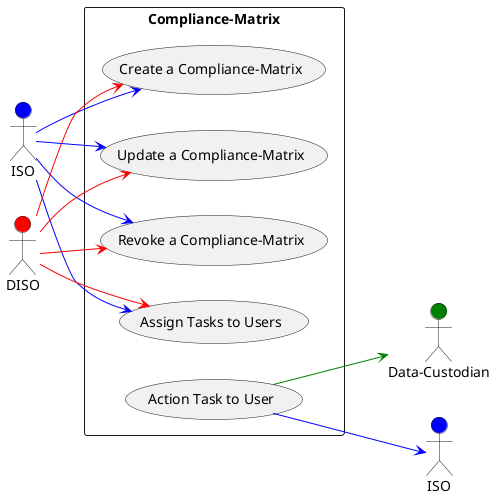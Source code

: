 @startuml
left to right direction
actor "Data-Custodian" as dc #green
actor "ISO" as iso #blue
actor "ISO" as iso2 #blue
actor "DISO" as diso #red
rectangle Compliance-Matrix {
  usecase "Create a Compliance-Matrix" as UC1
  usecase "Update a Compliance-Matrix" as UC2
  usecase "Revoke a Compliance-Matrix" as UC3
  usecase "Assign Tasks to Users" as UC4
  usecase "Action Task to User" as UC5
}
iso -[#blue]-> UC1
iso -[#blue]-> UC2
iso -[#blue]-> UC3
iso -[#blue]-> UC4
diso -[#red]-> UC1
diso -[#red]-> UC2
diso -[#red]-> UC3
diso -[#red]-> UC4
UC5 -[#green]-> dc
UC5 -[#blue]-> iso2
@enduml